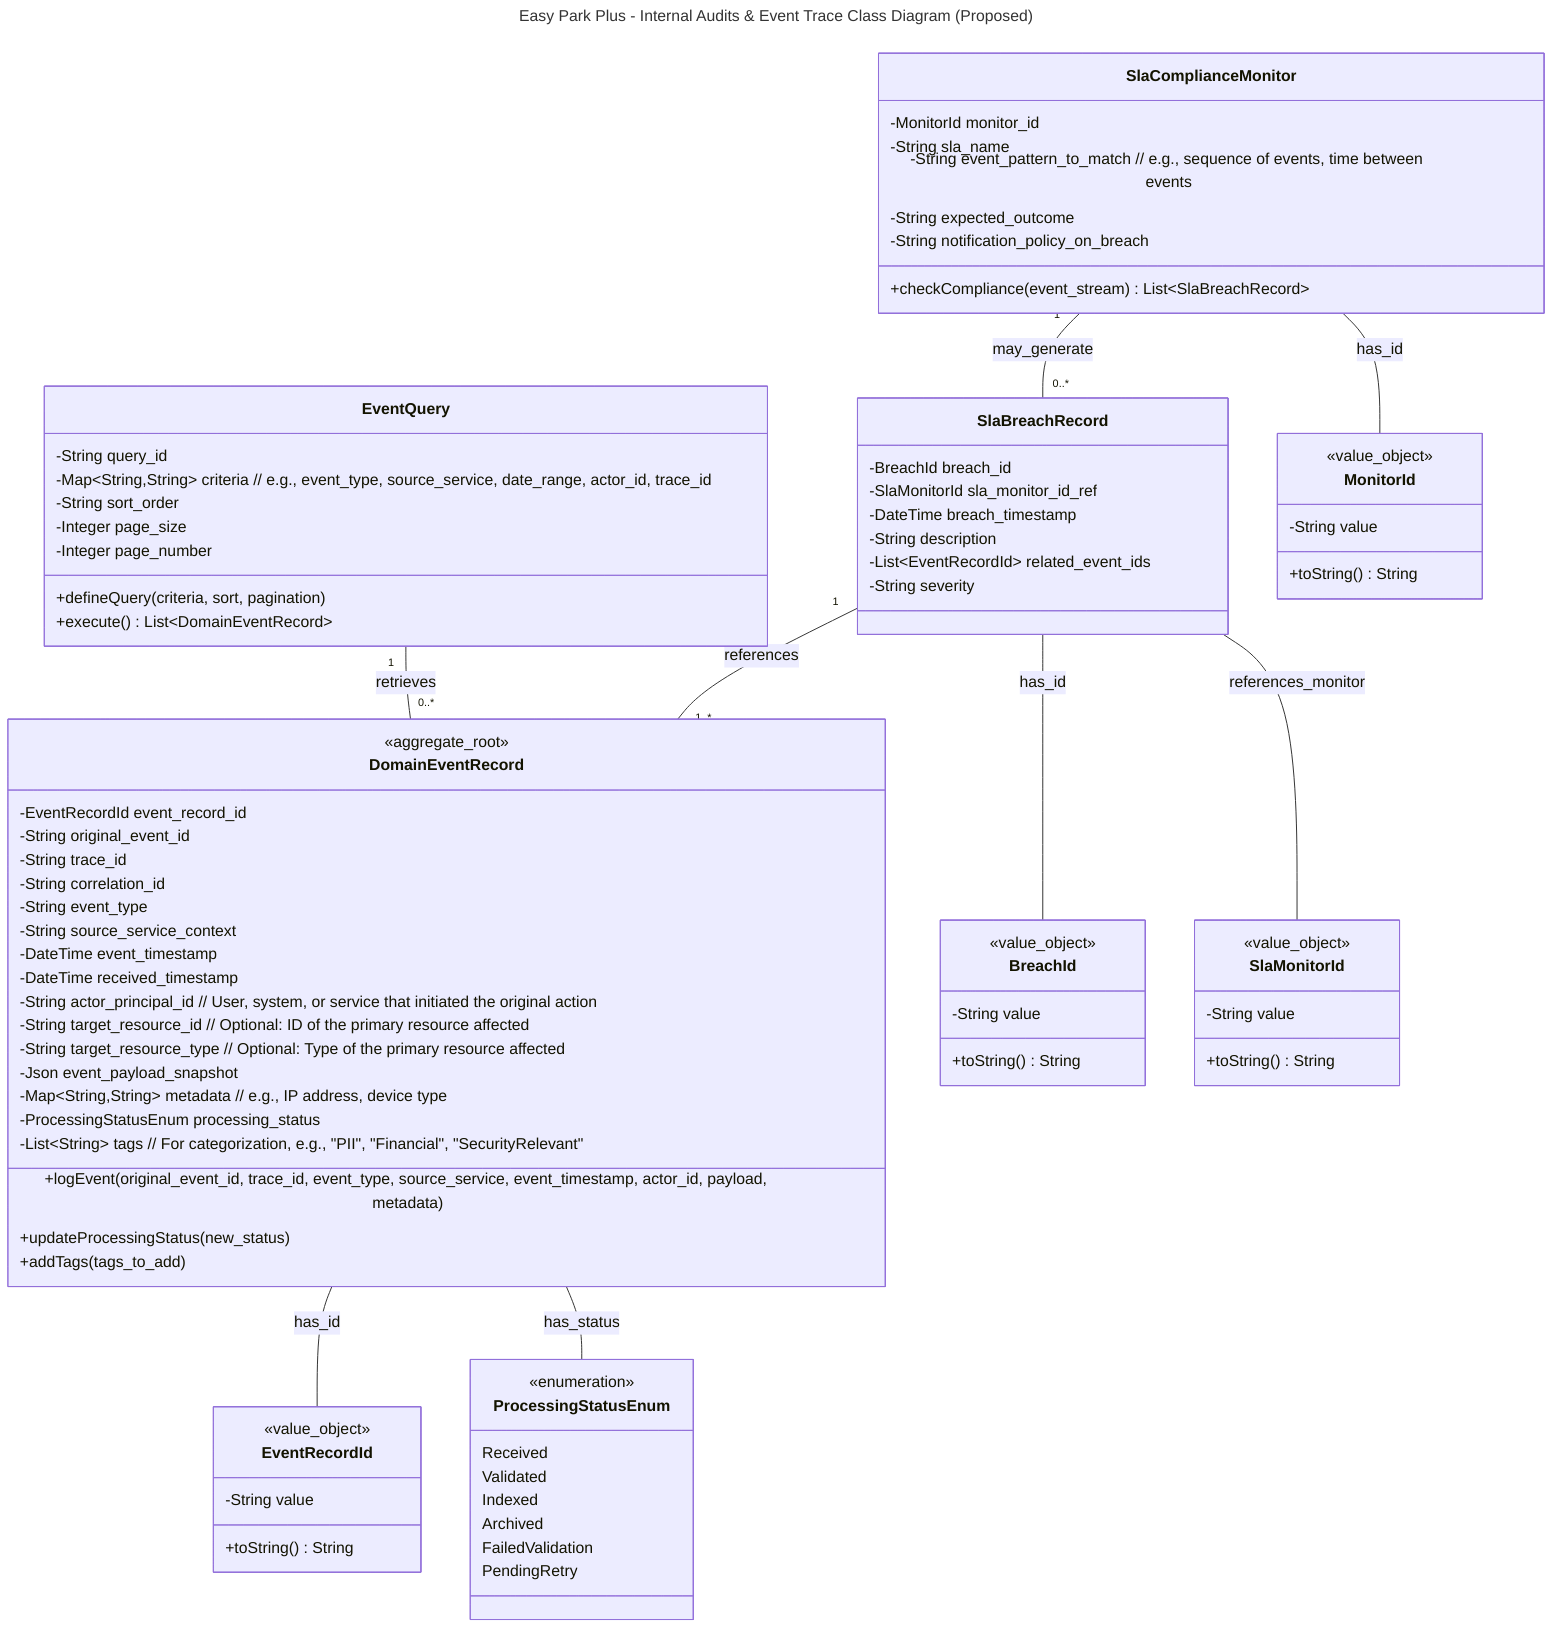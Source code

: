 ---
title: Easy Park Plus - Internal Audits & Event Trace Class Diagram (Proposed)
---

classDiagram
    class DomainEventRecord {
        <<aggregate_root>>
        -EventRecordId event_record_id
        -String original_event_id
        -String trace_id
        -String correlation_id
        -String event_type
        -String source_service_context
        -DateTime event_timestamp
        -DateTime received_timestamp
        -String actor_principal_id // User, system, or service that initiated the original action
        -String target_resource_id // Optional: ID of the primary resource affected
        -String target_resource_type // Optional: Type of the primary resource affected
        -Json event_payload_snapshot
        -Map~String,String~ metadata // e.g., IP address, device type
        -ProcessingStatusEnum processing_status
        -List~String~ tags // For categorization, e.g., "PII", "Financial", "SecurityRelevant"
        +logEvent(original_event_id, trace_id, event_type, source_service, event_timestamp, actor_id, payload, metadata)
        +updateProcessingStatus(new_status)
        +addTags(tags_to_add)
    }

    class EventQuery {
        -String query_id
        -Map~String,String~ criteria // e.g., event_type, source_service, date_range, actor_id, trace_id
        -String sort_order
        -Integer page_size
        -Integer page_number
        +defineQuery(criteria, sort, pagination)
        +execute() List~DomainEventRecord~
    }

    class SlaComplianceMonitor {
        -MonitorId monitor_id
        -String sla_name
        -String event_pattern_to_match // e.g., sequence of events, time between events
        -String expected_outcome
        -String notification_policy_on_breach
        +checkCompliance(event_stream) List~SlaBreachRecord~
    }

    class SlaBreachRecord {
        -BreachId breach_id
        -SlaMonitorId sla_monitor_id_ref
        -DateTime breach_timestamp
        -String description
        -List~EventRecordId~ related_event_ids
        -String severity
    }

    class ProcessingStatusEnum {
        <<enumeration>>
        Received
        Validated
        Indexed
        Archived
        FailedValidation
        PendingRetry
    }

    class EventRecordId {
        <<value_object>>
        -String value
        +toString() String
    }

    class MonitorId {
        <<value_object>>
        -String value
        +toString() String
    }

    class BreachId {
        <<value_object>>
        -String value
        +toString() String
    }

    class SlaMonitorId {
        <<value_object>>
        -String value
        +toString() String
    }

    DomainEventRecord -- EventRecordId : has_id
    DomainEventRecord -- ProcessingStatusEnum : has_status
    EventQuery "1" -- "0..*" DomainEventRecord : retrieves
    SlaComplianceMonitor -- MonitorId : has_id
    SlaComplianceMonitor "1" -- "0..*" SlaBreachRecord : may_generate
    SlaBreachRecord -- BreachId : has_id
    SlaBreachRecord -- SlaMonitorId : references_monitor
    SlaBreachRecord "1" -- "1..*" DomainEventRecord : references